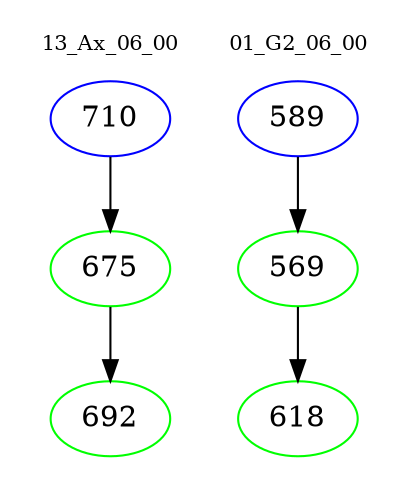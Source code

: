 digraph{
subgraph cluster_0 {
color = white
label = "13_Ax_06_00";
fontsize=10;
T0_710 [label="710", color="blue"]
T0_710 -> T0_675 [color="black"]
T0_675 [label="675", color="green"]
T0_675 -> T0_692 [color="black"]
T0_692 [label="692", color="green"]
}
subgraph cluster_1 {
color = white
label = "01_G2_06_00";
fontsize=10;
T1_589 [label="589", color="blue"]
T1_589 -> T1_569 [color="black"]
T1_569 [label="569", color="green"]
T1_569 -> T1_618 [color="black"]
T1_618 [label="618", color="green"]
}
}
